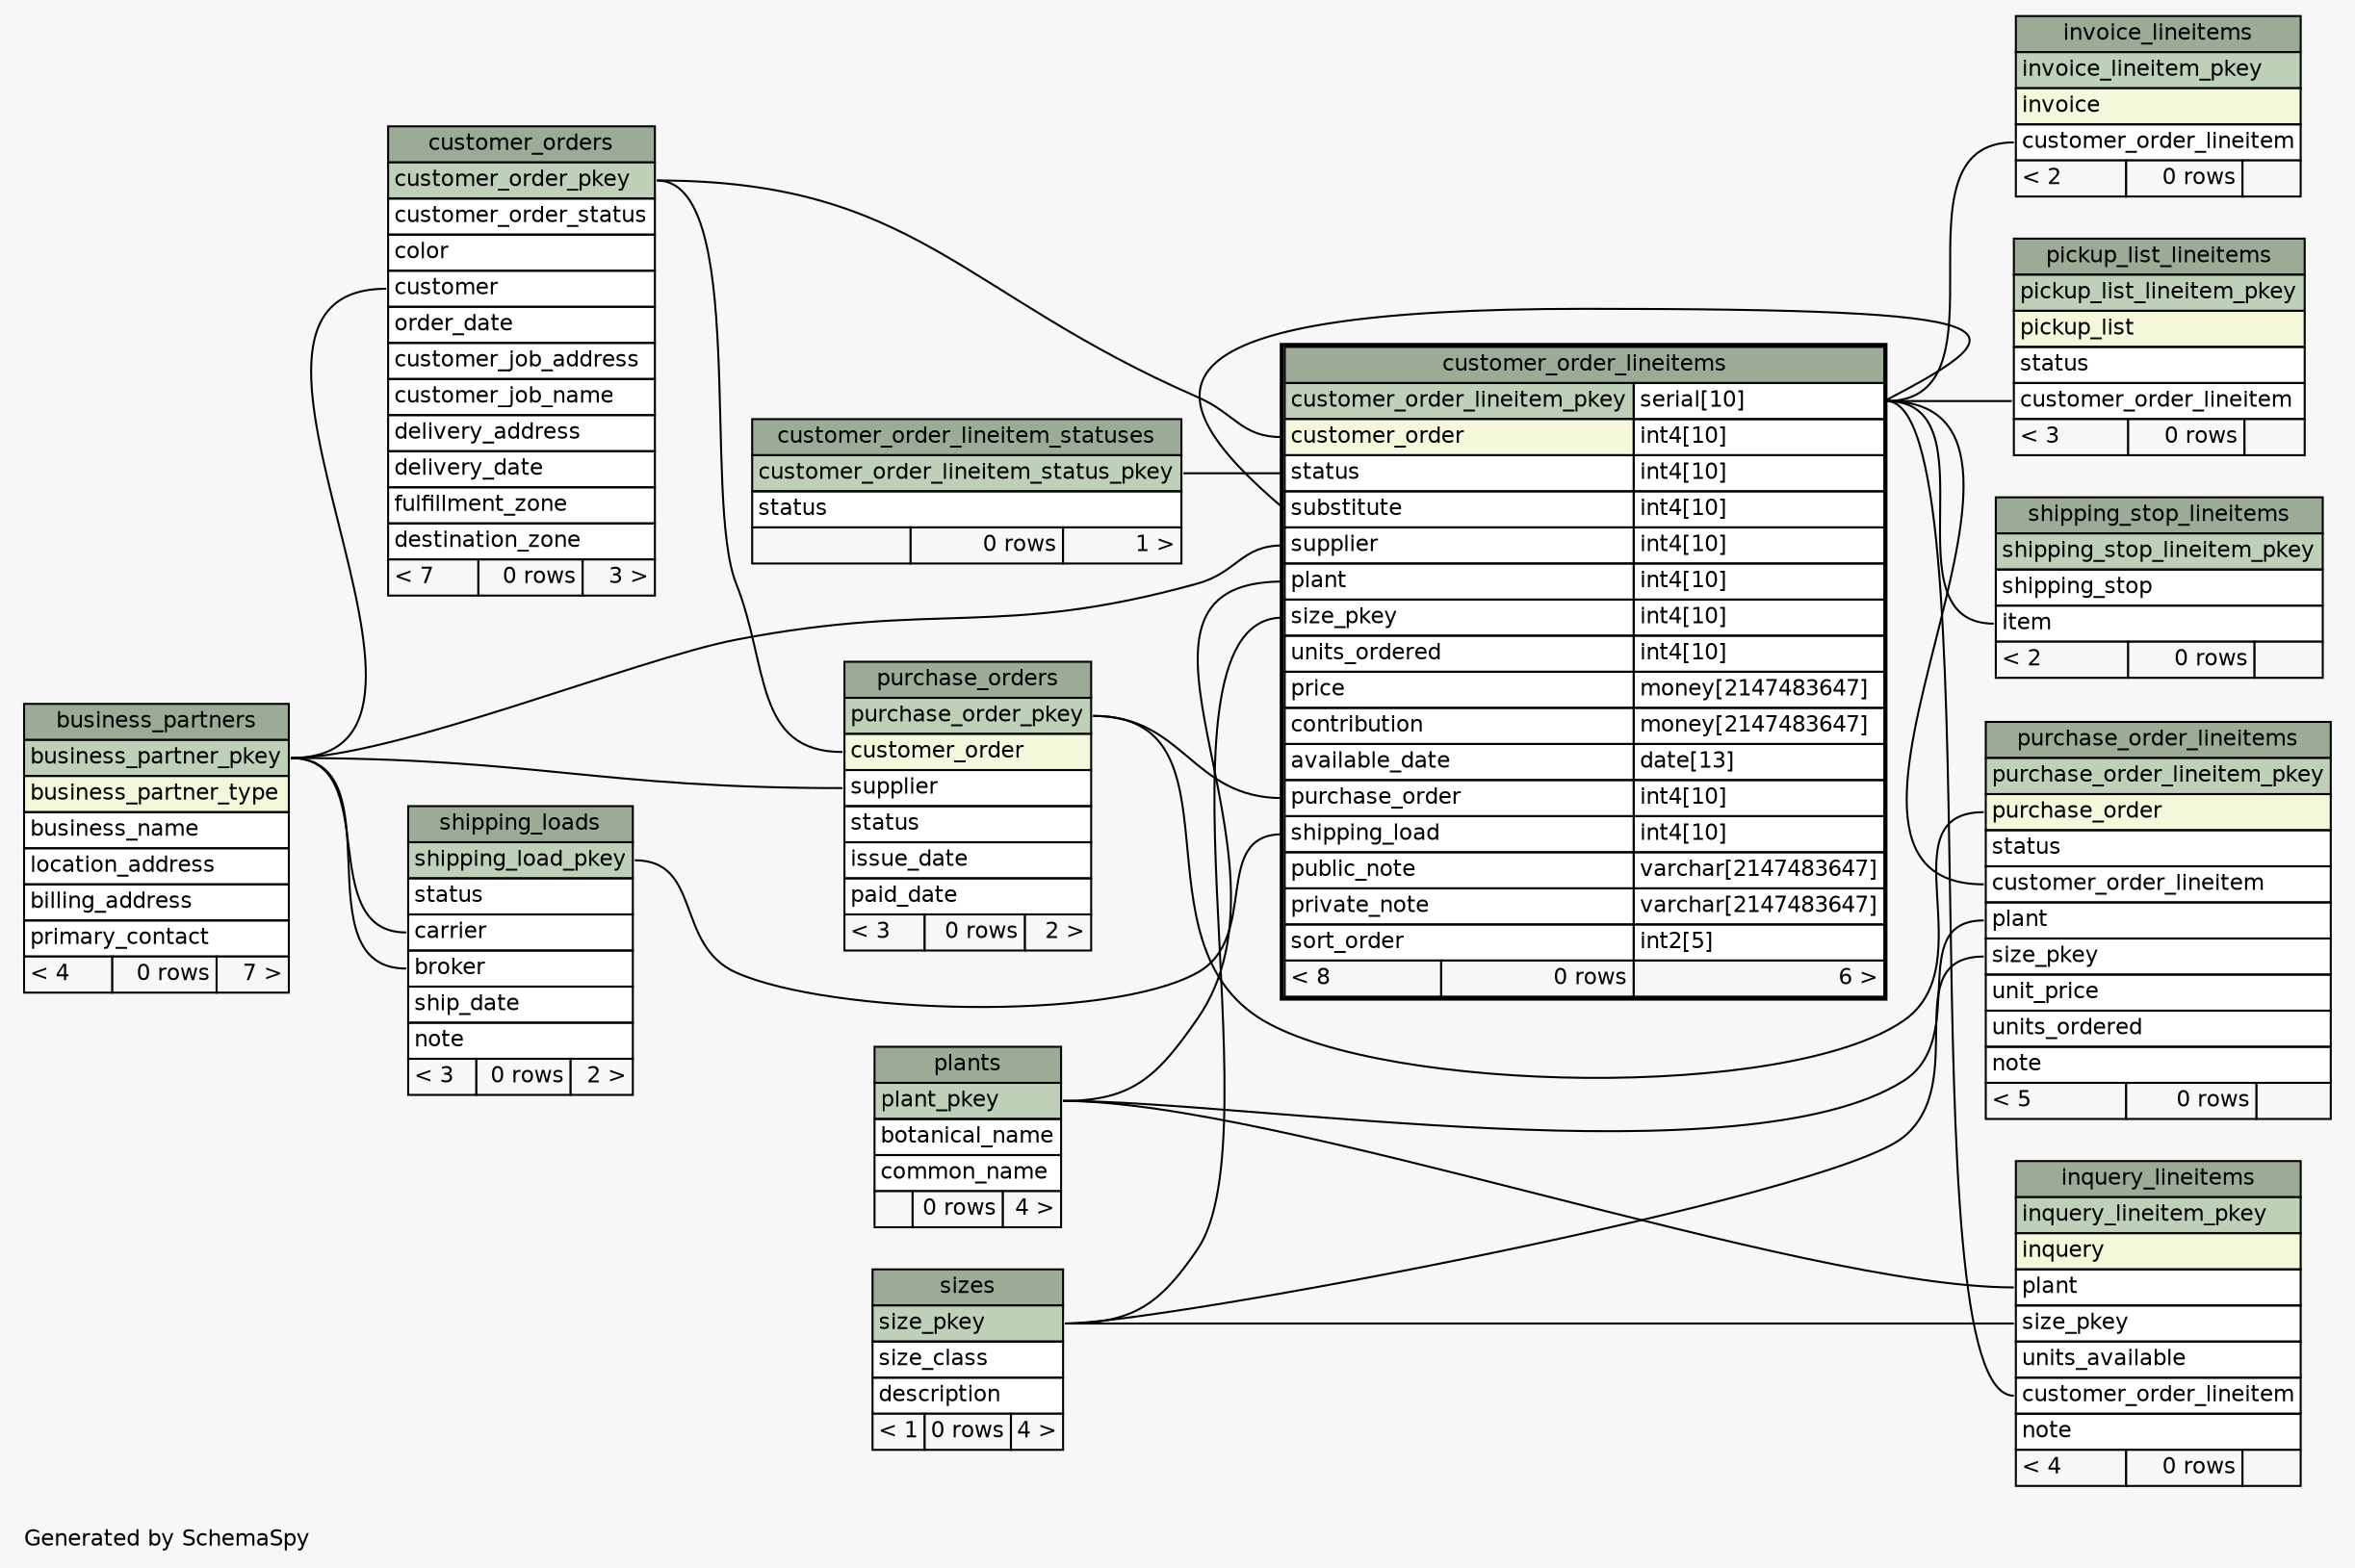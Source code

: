 // dot 2.20.2 on Linux 2.6.28-13-generic
// SchemaSpy rev 514
digraph "oneDegreeRelationshipsDiagram" {
  graph [
    rankdir="RL"
    bgcolor="#f7f7f7"
    label="\nGenerated by SchemaSpy"
    labeljust="l"
    nodesep="0.18"
    ranksep="0.46"
    fontname="Helvetica"
    fontsize="11"
  ];
  node [
    fontname="Helvetica"
    fontsize="11"
    shape="plaintext"
  ];
  edge [
    arrowsize="0.8"
  ];
  "customer_order_lineitems":"customer_order":w -> "customer_orders":"customer_order_pkey":e [arrowhead=none arrowtail=crowodot];
  "customer_order_lineitems":"plant":w -> "plants":"plant_pkey":e [arrowhead=none arrowtail=crowodot];
  "customer_order_lineitems":"purchase_order":w -> "purchase_orders":"purchase_order_pkey":e [arrowhead=none arrowtail=crowodot];
  "customer_order_lineitems":"shipping_load":w -> "shipping_loads":"shipping_load_pkey":e [arrowhead=none arrowtail=crowodot];
  "customer_order_lineitems":"size_pkey":w -> "sizes":"size_pkey":e [arrowhead=none arrowtail=crowodot];
  "customer_order_lineitems":"status":w -> "customer_order_lineitem_statuses":"customer_order_lineitem_status_pkey":e [arrowhead=none arrowtail=crowodot];
  "customer_order_lineitems":"substitute":w -> "customer_order_lineitems":"customer_order_lineitem_pkey.type":e [arrowhead=none arrowtail=crowodot];
  "customer_order_lineitems":"supplier":w -> "business_partners":"business_partner_pkey":e [arrowhead=none arrowtail=crowodot];
  "customer_orders":"customer":w -> "business_partners":"business_partner_pkey":e [arrowhead=none arrowtail=crowodot];
  "inquery_lineitems":"customer_order_lineitem":w -> "customer_order_lineitems":"customer_order_lineitem_pkey.type":e [arrowhead=none arrowtail=crowodot];
  "inquery_lineitems":"plant":w -> "plants":"plant_pkey":e [arrowhead=none arrowtail=crowodot];
  "inquery_lineitems":"size_pkey":w -> "sizes":"size_pkey":e [arrowhead=none arrowtail=crowodot];
  "invoice_lineitems":"customer_order_lineitem":w -> "customer_order_lineitems":"customer_order_lineitem_pkey.type":e [arrowhead=none arrowtail=crowodot];
  "pickup_list_lineitems":"customer_order_lineitem":w -> "customer_order_lineitems":"customer_order_lineitem_pkey.type":e [arrowhead=none arrowtail=crowodot];
  "purchase_order_lineitems":"customer_order_lineitem":w -> "customer_order_lineitems":"customer_order_lineitem_pkey.type":e [arrowhead=none arrowtail=crowodot];
  "purchase_order_lineitems":"plant":w -> "plants":"plant_pkey":e [arrowhead=none arrowtail=crowodot];
  "purchase_order_lineitems":"purchase_order":w -> "purchase_orders":"purchase_order_pkey":e [arrowhead=none arrowtail=crowodot];
  "purchase_order_lineitems":"size_pkey":w -> "sizes":"size_pkey":e [arrowhead=none arrowtail=crowodot];
  "purchase_orders":"customer_order":w -> "customer_orders":"customer_order_pkey":e [arrowhead=none arrowtail=crowodot];
  "purchase_orders":"supplier":w -> "business_partners":"business_partner_pkey":e [arrowhead=none arrowtail=crowodot];
  "shipping_loads":"broker":w -> "business_partners":"business_partner_pkey":e [arrowhead=none arrowtail=crowodot];
  "shipping_loads":"carrier":w -> "business_partners":"business_partner_pkey":e [arrowhead=none arrowtail=crowodot];
  "shipping_stop_lineitems":"item":w -> "customer_order_lineitems":"customer_order_lineitem_pkey.type":e [arrowhead=none arrowtail=crowodot];
  "business_partners" [
    label=<
    <TABLE BORDER="0" CELLBORDER="1" CELLSPACING="0" BGCOLOR="#ffffff">
      <TR><TD COLSPAN="3" BGCOLOR="#9bab96" ALIGN="CENTER">business_partners</TD></TR>
      <TR><TD PORT="business_partner_pkey" COLSPAN="3" BGCOLOR="#bed1b8" ALIGN="LEFT">business_partner_pkey</TD></TR>
      <TR><TD PORT="business_partner_type" COLSPAN="3" BGCOLOR="#f4f7da" ALIGN="LEFT">business_partner_type</TD></TR>
      <TR><TD PORT="business_name" COLSPAN="3" ALIGN="LEFT">business_name</TD></TR>
      <TR><TD PORT="location_address" COLSPAN="3" ALIGN="LEFT">location_address</TD></TR>
      <TR><TD PORT="billing_address" COLSPAN="3" ALIGN="LEFT">billing_address</TD></TR>
      <TR><TD PORT="primary_contact" COLSPAN="3" ALIGN="LEFT">primary_contact</TD></TR>
      <TR><TD ALIGN="LEFT" BGCOLOR="#f7f7f7">&lt; 4</TD><TD ALIGN="RIGHT" BGCOLOR="#f7f7f7">0 rows</TD><TD ALIGN="RIGHT" BGCOLOR="#f7f7f7">7 &gt;</TD></TR>
    </TABLE>>
    URL="business_partners.html"
    tooltip="business_partners"
  ];
  "customer_order_lineitem_statuses" [
    label=<
    <TABLE BORDER="0" CELLBORDER="1" CELLSPACING="0" BGCOLOR="#ffffff">
      <TR><TD COLSPAN="3" BGCOLOR="#9bab96" ALIGN="CENTER">customer_order_lineitem_statuses</TD></TR>
      <TR><TD PORT="customer_order_lineitem_status_pkey" COLSPAN="3" BGCOLOR="#bed1b8" ALIGN="LEFT">customer_order_lineitem_status_pkey</TD></TR>
      <TR><TD PORT="status" COLSPAN="3" ALIGN="LEFT">status</TD></TR>
      <TR><TD ALIGN="LEFT" BGCOLOR="#f7f7f7">  </TD><TD ALIGN="RIGHT" BGCOLOR="#f7f7f7">0 rows</TD><TD ALIGN="RIGHT" BGCOLOR="#f7f7f7">1 &gt;</TD></TR>
    </TABLE>>
    URL="customer_order_lineitem_statuses.html"
    tooltip="customer_order_lineitem_statuses"
  ];
  "customer_order_lineitems" [
    label=<
    <TABLE BORDER="2" CELLBORDER="1" CELLSPACING="0" BGCOLOR="#ffffff">
      <TR><TD COLSPAN="3" BGCOLOR="#9bab96" ALIGN="CENTER">customer_order_lineitems</TD></TR>
      <TR><TD PORT="customer_order_lineitem_pkey" COLSPAN="2" BGCOLOR="#bed1b8" ALIGN="LEFT">customer_order_lineitem_pkey</TD><TD PORT="customer_order_lineitem_pkey.type" ALIGN="LEFT">serial[10]</TD></TR>
      <TR><TD PORT="customer_order" COLSPAN="2" BGCOLOR="#f4f7da" ALIGN="LEFT">customer_order</TD><TD PORT="customer_order.type" ALIGN="LEFT">int4[10]</TD></TR>
      <TR><TD PORT="status" COLSPAN="2" ALIGN="LEFT">status</TD><TD PORT="status.type" ALIGN="LEFT">int4[10]</TD></TR>
      <TR><TD PORT="substitute" COLSPAN="2" ALIGN="LEFT">substitute</TD><TD PORT="substitute.type" ALIGN="LEFT">int4[10]</TD></TR>
      <TR><TD PORT="supplier" COLSPAN="2" ALIGN="LEFT">supplier</TD><TD PORT="supplier.type" ALIGN="LEFT">int4[10]</TD></TR>
      <TR><TD PORT="plant" COLSPAN="2" ALIGN="LEFT">plant</TD><TD PORT="plant.type" ALIGN="LEFT">int4[10]</TD></TR>
      <TR><TD PORT="size_pkey" COLSPAN="2" ALIGN="LEFT">size_pkey</TD><TD PORT="size_pkey.type" ALIGN="LEFT">int4[10]</TD></TR>
      <TR><TD PORT="units_ordered" COLSPAN="2" ALIGN="LEFT">units_ordered</TD><TD PORT="units_ordered.type" ALIGN="LEFT">int4[10]</TD></TR>
      <TR><TD PORT="price" COLSPAN="2" ALIGN="LEFT">price</TD><TD PORT="price.type" ALIGN="LEFT">money[2147483647]</TD></TR>
      <TR><TD PORT="contribution" COLSPAN="2" ALIGN="LEFT">contribution</TD><TD PORT="contribution.type" ALIGN="LEFT">money[2147483647]</TD></TR>
      <TR><TD PORT="available_date" COLSPAN="2" ALIGN="LEFT">available_date</TD><TD PORT="available_date.type" ALIGN="LEFT">date[13]</TD></TR>
      <TR><TD PORT="purchase_order" COLSPAN="2" ALIGN="LEFT">purchase_order</TD><TD PORT="purchase_order.type" ALIGN="LEFT">int4[10]</TD></TR>
      <TR><TD PORT="shipping_load" COLSPAN="2" ALIGN="LEFT">shipping_load</TD><TD PORT="shipping_load.type" ALIGN="LEFT">int4[10]</TD></TR>
      <TR><TD PORT="public_note" COLSPAN="2" ALIGN="LEFT">public_note</TD><TD PORT="public_note.type" ALIGN="LEFT">varchar[2147483647]</TD></TR>
      <TR><TD PORT="private_note" COLSPAN="2" ALIGN="LEFT">private_note</TD><TD PORT="private_note.type" ALIGN="LEFT">varchar[2147483647]</TD></TR>
      <TR><TD PORT="sort_order" COLSPAN="2" ALIGN="LEFT">sort_order</TD><TD PORT="sort_order.type" ALIGN="LEFT">int2[5]</TD></TR>
      <TR><TD ALIGN="LEFT" BGCOLOR="#f7f7f7">&lt; 8</TD><TD ALIGN="RIGHT" BGCOLOR="#f7f7f7">0 rows</TD><TD ALIGN="RIGHT" BGCOLOR="#f7f7f7">6 &gt;</TD></TR>
    </TABLE>>
    URL="customer_order_lineitems.html"
    tooltip="customer_order_lineitems"
  ];
  "customer_orders" [
    label=<
    <TABLE BORDER="0" CELLBORDER="1" CELLSPACING="0" BGCOLOR="#ffffff">
      <TR><TD COLSPAN="3" BGCOLOR="#9bab96" ALIGN="CENTER">customer_orders</TD></TR>
      <TR><TD PORT="customer_order_pkey" COLSPAN="3" BGCOLOR="#bed1b8" ALIGN="LEFT">customer_order_pkey</TD></TR>
      <TR><TD PORT="customer_order_status" COLSPAN="3" ALIGN="LEFT">customer_order_status</TD></TR>
      <TR><TD PORT="color" COLSPAN="3" ALIGN="LEFT">color</TD></TR>
      <TR><TD PORT="customer" COLSPAN="3" ALIGN="LEFT">customer</TD></TR>
      <TR><TD PORT="order_date" COLSPAN="3" ALIGN="LEFT">order_date</TD></TR>
      <TR><TD PORT="customer_job_address" COLSPAN="3" ALIGN="LEFT">customer_job_address</TD></TR>
      <TR><TD PORT="customer_job_name" COLSPAN="3" ALIGN="LEFT">customer_job_name</TD></TR>
      <TR><TD PORT="delivery_address" COLSPAN="3" ALIGN="LEFT">delivery_address</TD></TR>
      <TR><TD PORT="delivery_date" COLSPAN="3" ALIGN="LEFT">delivery_date</TD></TR>
      <TR><TD PORT="fulfillment_zone" COLSPAN="3" ALIGN="LEFT">fulfillment_zone</TD></TR>
      <TR><TD PORT="destination_zone" COLSPAN="3" ALIGN="LEFT">destination_zone</TD></TR>
      <TR><TD ALIGN="LEFT" BGCOLOR="#f7f7f7">&lt; 7</TD><TD ALIGN="RIGHT" BGCOLOR="#f7f7f7">0 rows</TD><TD ALIGN="RIGHT" BGCOLOR="#f7f7f7">3 &gt;</TD></TR>
    </TABLE>>
    URL="customer_orders.html"
    tooltip="customer_orders"
  ];
  "inquery_lineitems" [
    label=<
    <TABLE BORDER="0" CELLBORDER="1" CELLSPACING="0" BGCOLOR="#ffffff">
      <TR><TD COLSPAN="3" BGCOLOR="#9bab96" ALIGN="CENTER">inquery_lineitems</TD></TR>
      <TR><TD PORT="inquery_lineitem_pkey" COLSPAN="3" BGCOLOR="#bed1b8" ALIGN="LEFT">inquery_lineitem_pkey</TD></TR>
      <TR><TD PORT="inquery" COLSPAN="3" BGCOLOR="#f4f7da" ALIGN="LEFT">inquery</TD></TR>
      <TR><TD PORT="plant" COLSPAN="3" ALIGN="LEFT">plant</TD></TR>
      <TR><TD PORT="size_pkey" COLSPAN="3" ALIGN="LEFT">size_pkey</TD></TR>
      <TR><TD PORT="units_available" COLSPAN="3" ALIGN="LEFT">units_available</TD></TR>
      <TR><TD PORT="customer_order_lineitem" COLSPAN="3" ALIGN="LEFT">customer_order_lineitem</TD></TR>
      <TR><TD PORT="note" COLSPAN="3" ALIGN="LEFT">note</TD></TR>
      <TR><TD ALIGN="LEFT" BGCOLOR="#f7f7f7">&lt; 4</TD><TD ALIGN="RIGHT" BGCOLOR="#f7f7f7">0 rows</TD><TD ALIGN="RIGHT" BGCOLOR="#f7f7f7">  </TD></TR>
    </TABLE>>
    URL="inquery_lineitems.html"
    tooltip="inquery_lineitems"
  ];
  "invoice_lineitems" [
    label=<
    <TABLE BORDER="0" CELLBORDER="1" CELLSPACING="0" BGCOLOR="#ffffff">
      <TR><TD COLSPAN="3" BGCOLOR="#9bab96" ALIGN="CENTER">invoice_lineitems</TD></TR>
      <TR><TD PORT="invoice_lineitem_pkey" COLSPAN="3" BGCOLOR="#bed1b8" ALIGN="LEFT">invoice_lineitem_pkey</TD></TR>
      <TR><TD PORT="invoice" COLSPAN="3" BGCOLOR="#f4f7da" ALIGN="LEFT">invoice</TD></TR>
      <TR><TD PORT="customer_order_lineitem" COLSPAN="3" ALIGN="LEFT">customer_order_lineitem</TD></TR>
      <TR><TD ALIGN="LEFT" BGCOLOR="#f7f7f7">&lt; 2</TD><TD ALIGN="RIGHT" BGCOLOR="#f7f7f7">0 rows</TD><TD ALIGN="RIGHT" BGCOLOR="#f7f7f7">  </TD></TR>
    </TABLE>>
    URL="invoice_lineitems.html"
    tooltip="invoice_lineitems"
  ];
  "pickup_list_lineitems" [
    label=<
    <TABLE BORDER="0" CELLBORDER="1" CELLSPACING="0" BGCOLOR="#ffffff">
      <TR><TD COLSPAN="3" BGCOLOR="#9bab96" ALIGN="CENTER">pickup_list_lineitems</TD></TR>
      <TR><TD PORT="pickup_list_lineitem_pkey" COLSPAN="3" BGCOLOR="#bed1b8" ALIGN="LEFT">pickup_list_lineitem_pkey</TD></TR>
      <TR><TD PORT="pickup_list" COLSPAN="3" BGCOLOR="#f4f7da" ALIGN="LEFT">pickup_list</TD></TR>
      <TR><TD PORT="status" COLSPAN="3" ALIGN="LEFT">status</TD></TR>
      <TR><TD PORT="customer_order_lineitem" COLSPAN="3" ALIGN="LEFT">customer_order_lineitem</TD></TR>
      <TR><TD ALIGN="LEFT" BGCOLOR="#f7f7f7">&lt; 3</TD><TD ALIGN="RIGHT" BGCOLOR="#f7f7f7">0 rows</TD><TD ALIGN="RIGHT" BGCOLOR="#f7f7f7">  </TD></TR>
    </TABLE>>
    URL="pickup_list_lineitems.html"
    tooltip="pickup_list_lineitems"
  ];
  "plants" [
    label=<
    <TABLE BORDER="0" CELLBORDER="1" CELLSPACING="0" BGCOLOR="#ffffff">
      <TR><TD COLSPAN="3" BGCOLOR="#9bab96" ALIGN="CENTER">plants</TD></TR>
      <TR><TD PORT="plant_pkey" COLSPAN="3" BGCOLOR="#bed1b8" ALIGN="LEFT">plant_pkey</TD></TR>
      <TR><TD PORT="botanical_name" COLSPAN="3" ALIGN="LEFT">botanical_name</TD></TR>
      <TR><TD PORT="common_name" COLSPAN="3" ALIGN="LEFT">common_name</TD></TR>
      <TR><TD ALIGN="LEFT" BGCOLOR="#f7f7f7">  </TD><TD ALIGN="RIGHT" BGCOLOR="#f7f7f7">0 rows</TD><TD ALIGN="RIGHT" BGCOLOR="#f7f7f7">4 &gt;</TD></TR>
    </TABLE>>
    URL="plants.html"
    tooltip="plants"
  ];
  "purchase_order_lineitems" [
    label=<
    <TABLE BORDER="0" CELLBORDER="1" CELLSPACING="0" BGCOLOR="#ffffff">
      <TR><TD COLSPAN="3" BGCOLOR="#9bab96" ALIGN="CENTER">purchase_order_lineitems</TD></TR>
      <TR><TD PORT="purchase_order_lineitem_pkey" COLSPAN="3" BGCOLOR="#bed1b8" ALIGN="LEFT">purchase_order_lineitem_pkey</TD></TR>
      <TR><TD PORT="purchase_order" COLSPAN="3" BGCOLOR="#f4f7da" ALIGN="LEFT">purchase_order</TD></TR>
      <TR><TD PORT="status" COLSPAN="3" ALIGN="LEFT">status</TD></TR>
      <TR><TD PORT="customer_order_lineitem" COLSPAN="3" ALIGN="LEFT">customer_order_lineitem</TD></TR>
      <TR><TD PORT="plant" COLSPAN="3" ALIGN="LEFT">plant</TD></TR>
      <TR><TD PORT="size_pkey" COLSPAN="3" ALIGN="LEFT">size_pkey</TD></TR>
      <TR><TD PORT="unit_price" COLSPAN="3" ALIGN="LEFT">unit_price</TD></TR>
      <TR><TD PORT="units_ordered" COLSPAN="3" ALIGN="LEFT">units_ordered</TD></TR>
      <TR><TD PORT="note" COLSPAN="3" ALIGN="LEFT">note</TD></TR>
      <TR><TD ALIGN="LEFT" BGCOLOR="#f7f7f7">&lt; 5</TD><TD ALIGN="RIGHT" BGCOLOR="#f7f7f7">0 rows</TD><TD ALIGN="RIGHT" BGCOLOR="#f7f7f7">  </TD></TR>
    </TABLE>>
    URL="purchase_order_lineitems.html"
    tooltip="purchase_order_lineitems"
  ];
  "purchase_orders" [
    label=<
    <TABLE BORDER="0" CELLBORDER="1" CELLSPACING="0" BGCOLOR="#ffffff">
      <TR><TD COLSPAN="3" BGCOLOR="#9bab96" ALIGN="CENTER">purchase_orders</TD></TR>
      <TR><TD PORT="purchase_order_pkey" COLSPAN="3" BGCOLOR="#bed1b8" ALIGN="LEFT">purchase_order_pkey</TD></TR>
      <TR><TD PORT="customer_order" COLSPAN="3" BGCOLOR="#f4f7da" ALIGN="LEFT">customer_order</TD></TR>
      <TR><TD PORT="supplier" COLSPAN="3" ALIGN="LEFT">supplier</TD></TR>
      <TR><TD PORT="status" COLSPAN="3" ALIGN="LEFT">status</TD></TR>
      <TR><TD PORT="issue_date" COLSPAN="3" ALIGN="LEFT">issue_date</TD></TR>
      <TR><TD PORT="paid_date" COLSPAN="3" ALIGN="LEFT">paid_date</TD></TR>
      <TR><TD ALIGN="LEFT" BGCOLOR="#f7f7f7">&lt; 3</TD><TD ALIGN="RIGHT" BGCOLOR="#f7f7f7">0 rows</TD><TD ALIGN="RIGHT" BGCOLOR="#f7f7f7">2 &gt;</TD></TR>
    </TABLE>>
    URL="purchase_orders.html"
    tooltip="purchase_orders"
  ];
  "shipping_loads" [
    label=<
    <TABLE BORDER="0" CELLBORDER="1" CELLSPACING="0" BGCOLOR="#ffffff">
      <TR><TD COLSPAN="3" BGCOLOR="#9bab96" ALIGN="CENTER">shipping_loads</TD></TR>
      <TR><TD PORT="shipping_load_pkey" COLSPAN="3" BGCOLOR="#bed1b8" ALIGN="LEFT">shipping_load_pkey</TD></TR>
      <TR><TD PORT="status" COLSPAN="3" ALIGN="LEFT">status</TD></TR>
      <TR><TD PORT="carrier" COLSPAN="3" ALIGN="LEFT">carrier</TD></TR>
      <TR><TD PORT="broker" COLSPAN="3" ALIGN="LEFT">broker</TD></TR>
      <TR><TD PORT="ship_date" COLSPAN="3" ALIGN="LEFT">ship_date</TD></TR>
      <TR><TD PORT="note" COLSPAN="3" ALIGN="LEFT">note</TD></TR>
      <TR><TD ALIGN="LEFT" BGCOLOR="#f7f7f7">&lt; 3</TD><TD ALIGN="RIGHT" BGCOLOR="#f7f7f7">0 rows</TD><TD ALIGN="RIGHT" BGCOLOR="#f7f7f7">2 &gt;</TD></TR>
    </TABLE>>
    URL="shipping_loads.html"
    tooltip="shipping_loads"
  ];
  "shipping_stop_lineitems" [
    label=<
    <TABLE BORDER="0" CELLBORDER="1" CELLSPACING="0" BGCOLOR="#ffffff">
      <TR><TD COLSPAN="3" BGCOLOR="#9bab96" ALIGN="CENTER">shipping_stop_lineitems</TD></TR>
      <TR><TD PORT="shipping_stop_lineitem_pkey" COLSPAN="3" BGCOLOR="#bed1b8" ALIGN="LEFT">shipping_stop_lineitem_pkey</TD></TR>
      <TR><TD PORT="shipping_stop" COLSPAN="3" ALIGN="LEFT">shipping_stop</TD></TR>
      <TR><TD PORT="item" COLSPAN="3" ALIGN="LEFT">item</TD></TR>
      <TR><TD ALIGN="LEFT" BGCOLOR="#f7f7f7">&lt; 2</TD><TD ALIGN="RIGHT" BGCOLOR="#f7f7f7">0 rows</TD><TD ALIGN="RIGHT" BGCOLOR="#f7f7f7">  </TD></TR>
    </TABLE>>
    URL="shipping_stop_lineitems.html"
    tooltip="shipping_stop_lineitems"
  ];
  "sizes" [
    label=<
    <TABLE BORDER="0" CELLBORDER="1" CELLSPACING="0" BGCOLOR="#ffffff">
      <TR><TD COLSPAN="3" BGCOLOR="#9bab96" ALIGN="CENTER">sizes</TD></TR>
      <TR><TD PORT="size_pkey" COLSPAN="3" BGCOLOR="#bed1b8" ALIGN="LEFT">size_pkey</TD></TR>
      <TR><TD PORT="size_class" COLSPAN="3" ALIGN="LEFT">size_class</TD></TR>
      <TR><TD PORT="description" COLSPAN="3" ALIGN="LEFT">description</TD></TR>
      <TR><TD ALIGN="LEFT" BGCOLOR="#f7f7f7">&lt; 1</TD><TD ALIGN="RIGHT" BGCOLOR="#f7f7f7">0 rows</TD><TD ALIGN="RIGHT" BGCOLOR="#f7f7f7">4 &gt;</TD></TR>
    </TABLE>>
    URL="sizes.html"
    tooltip="sizes"
  ];
}
